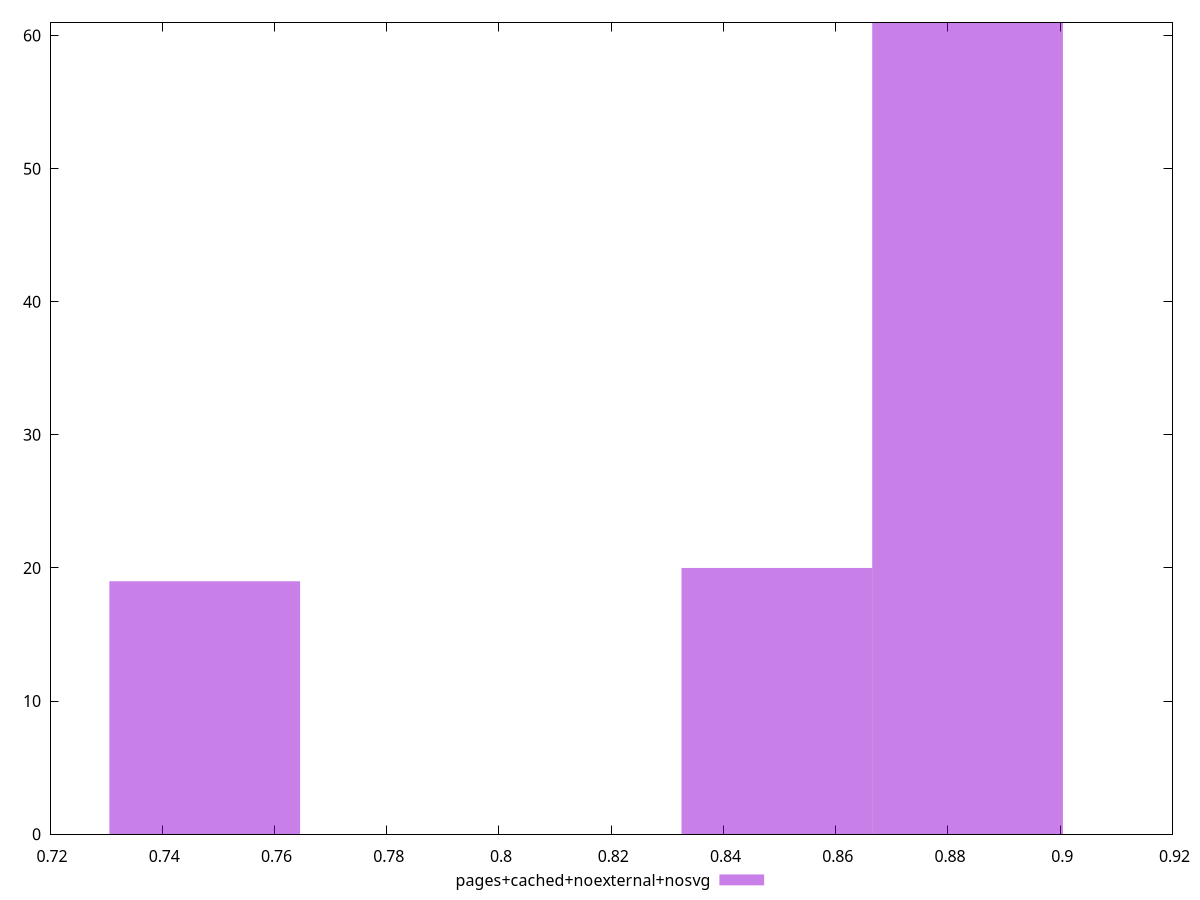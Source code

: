 $_pagesCachedNoexternalNosvg <<EOF
0.8834882908647523 61
0.7475670153470981 19
0.8495079719853388 20
EOF
set key outside below
set terminal pngcairo
set output "report_00004_2020-11-02T20-21-41.718Z/uses-http2/pages+cached+noexternal+nosvg//hist.png"
set yrange [0:61]
set boxwidth 0.03398031887941355
set style fill transparent solid 0.5 noborder
plot $_pagesCachedNoexternalNosvg title "pages+cached+noexternal+nosvg" with boxes ,